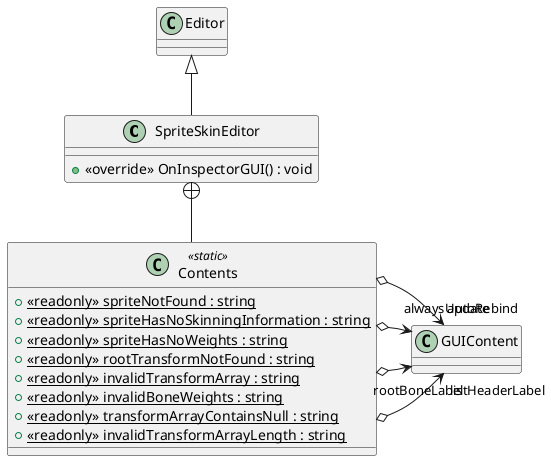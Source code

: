 @startuml
class SpriteSkinEditor {
    + <<override>> OnInspectorGUI() : void
}
class Contents <<static>> {
    + {static} <<readonly>> spriteNotFound : string
    + {static} <<readonly>> spriteHasNoSkinningInformation : string
    + {static} <<readonly>> spriteHasNoWeights : string
    + {static} <<readonly>> rootTransformNotFound : string
    + {static} <<readonly>> invalidTransformArray : string
    + {static} <<readonly>> invalidBoneWeights : string
    + {static} <<readonly>> transformArrayContainsNull : string
    + {static} <<readonly>> invalidTransformArrayLength : string
}
Editor <|-- SpriteSkinEditor
SpriteSkinEditor +-- Contents
Contents o-> "listHeaderLabel" GUIContent
Contents o-> "rootBoneLabel" GUIContent
Contents o-> "alwaysUpdate" GUIContent
Contents o-> "autoRebind" GUIContent
@enduml
